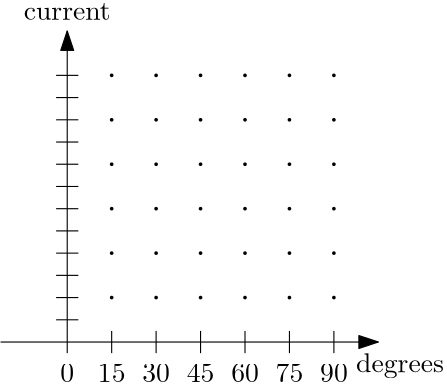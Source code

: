 <?xml version="1.0"?>
<!DOCTYPE ipe SYSTEM "ipe.dtd">
<ipe version="70218" creator="Ipe 7.2.24">
<info created="D:20230927211559" modified="D:20230927215618"/>
<ipestyle name="basic">
<symbol name="arrow/arc(spx)">
<path stroke="sym-stroke" fill="sym-stroke" pen="sym-pen">
0 0 m
-1 0.333 l
-1 -0.333 l
h
</path>
</symbol>
<symbol name="arrow/farc(spx)">
<path stroke="sym-stroke" fill="white" pen="sym-pen">
0 0 m
-1 0.333 l
-1 -0.333 l
h
</path>
</symbol>
<symbol name="arrow/ptarc(spx)">
<path stroke="sym-stroke" fill="sym-stroke" pen="sym-pen">
0 0 m
-1 0.333 l
-0.8 0 l
-1 -0.333 l
h
</path>
</symbol>
<symbol name="arrow/fptarc(spx)">
<path stroke="sym-stroke" fill="white" pen="sym-pen">
0 0 m
-1 0.333 l
-0.8 0 l
-1 -0.333 l
h
</path>
</symbol>
<symbol name="mark/circle(sx)" transformations="translations">
<path fill="sym-stroke">
0.6 0 0 0.6 0 0 e
0.4 0 0 0.4 0 0 e
</path>
</symbol>
<symbol name="mark/disk(sx)" transformations="translations">
<path fill="sym-stroke">
0.6 0 0 0.6 0 0 e
</path>
</symbol>
<symbol name="mark/fdisk(sfx)" transformations="translations">
<group>
<path fill="sym-fill">
0.5 0 0 0.5 0 0 e
</path>
<path fill="sym-stroke" fillrule="eofill">
0.6 0 0 0.6 0 0 e
0.4 0 0 0.4 0 0 e
</path>
</group>
</symbol>
<symbol name="mark/box(sx)" transformations="translations">
<path fill="sym-stroke" fillrule="eofill">
-0.6 -0.6 m
0.6 -0.6 l
0.6 0.6 l
-0.6 0.6 l
h
-0.4 -0.4 m
0.4 -0.4 l
0.4 0.4 l
-0.4 0.4 l
h
</path>
</symbol>
<symbol name="mark/square(sx)" transformations="translations">
<path fill="sym-stroke">
-0.6 -0.6 m
0.6 -0.6 l
0.6 0.6 l
-0.6 0.6 l
h
</path>
</symbol>
<symbol name="mark/fsquare(sfx)" transformations="translations">
<group>
<path fill="sym-fill">
-0.5 -0.5 m
0.5 -0.5 l
0.5 0.5 l
-0.5 0.5 l
h
</path>
<path fill="sym-stroke" fillrule="eofill">
-0.6 -0.6 m
0.6 -0.6 l
0.6 0.6 l
-0.6 0.6 l
h
-0.4 -0.4 m
0.4 -0.4 l
0.4 0.4 l
-0.4 0.4 l
h
</path>
</group>
</symbol>
<symbol name="mark/cross(sx)" transformations="translations">
<group>
<path fill="sym-stroke">
-0.43 -0.57 m
0.57 0.43 l
0.43 0.57 l
-0.57 -0.43 l
h
</path>
<path fill="sym-stroke">
-0.43 0.57 m
0.57 -0.43 l
0.43 -0.57 l
-0.57 0.43 l
h
</path>
</group>
</symbol>
<symbol name="arrow/fnormal(spx)">
<path stroke="sym-stroke" fill="white" pen="sym-pen">
0 0 m
-1 0.333 l
-1 -0.333 l
h
</path>
</symbol>
<symbol name="arrow/pointed(spx)">
<path stroke="sym-stroke" fill="sym-stroke" pen="sym-pen">
0 0 m
-1 0.333 l
-0.8 0 l
-1 -0.333 l
h
</path>
</symbol>
<symbol name="arrow/fpointed(spx)">
<path stroke="sym-stroke" fill="white" pen="sym-pen">
0 0 m
-1 0.333 l
-0.8 0 l
-1 -0.333 l
h
</path>
</symbol>
<symbol name="arrow/linear(spx)">
<path stroke="sym-stroke" pen="sym-pen">
-1 0.333 m
0 0 l
-1 -0.333 l
</path>
</symbol>
<symbol name="arrow/fdouble(spx)">
<path stroke="sym-stroke" fill="white" pen="sym-pen">
0 0 m
-1 0.333 l
-1 -0.333 l
h
-1 0 m
-2 0.333 l
-2 -0.333 l
h
</path>
</symbol>
<symbol name="arrow/double(spx)">
<path stroke="sym-stroke" fill="sym-stroke" pen="sym-pen">
0 0 m
-1 0.333 l
-1 -0.333 l
h
-1 0 m
-2 0.333 l
-2 -0.333 l
h
</path>
</symbol>
<symbol name="arrow/mid-normal(spx)">
<path stroke="sym-stroke" fill="sym-stroke" pen="sym-pen">
0.5 0 m
-0.5 0.333 l
-0.5 -0.333 l
h
</path>
</symbol>
<symbol name="arrow/mid-fnormal(spx)">
<path stroke="sym-stroke" fill="white" pen="sym-pen">
0.5 0 m
-0.5 0.333 l
-0.5 -0.333 l
h
</path>
</symbol>
<symbol name="arrow/mid-pointed(spx)">
<path stroke="sym-stroke" fill="sym-stroke" pen="sym-pen">
0.5 0 m
-0.5 0.333 l
-0.3 0 l
-0.5 -0.333 l
h
</path>
</symbol>
<symbol name="arrow/mid-fpointed(spx)">
<path stroke="sym-stroke" fill="white" pen="sym-pen">
0.5 0 m
-0.5 0.333 l
-0.3 0 l
-0.5 -0.333 l
h
</path>
</symbol>
<symbol name="arrow/mid-double(spx)">
<path stroke="sym-stroke" fill="sym-stroke" pen="sym-pen">
1 0 m
0 0.333 l
0 -0.333 l
h
0 0 m
-1 0.333 l
-1 -0.333 l
h
</path>
</symbol>
<symbol name="arrow/mid-fdouble(spx)">
<path stroke="sym-stroke" fill="white" pen="sym-pen">
1 0 m
0 0.333 l
0 -0.333 l
h
0 0 m
-1 0.333 l
-1 -0.333 l
h
</path>
</symbol>
<anglesize name="22.5 deg" value="22.5"/>
<anglesize name="30 deg" value="30"/>
<anglesize name="45 deg" value="45"/>
<anglesize name="60 deg" value="60"/>
<anglesize name="90 deg" value="90"/>
<arrowsize name="large" value="10"/>
<arrowsize name="small" value="5"/>
<arrowsize name="tiny" value="3"/>
<color name="blue" value="0 0 1"/>
<color name="brown" value="0.647 0.165 0.165"/>
<color name="darkblue" value="0 0 0.545"/>
<color name="darkcyan" value="0 0.545 0.545"/>
<color name="darkgray" value="0.663"/>
<color name="darkgreen" value="0 0.392 0"/>
<color name="darkmagenta" value="0.545 0 0.545"/>
<color name="darkorange" value="1 0.549 0"/>
<color name="darkred" value="0.545 0 0"/>
<color name="gold" value="1 0.843 0"/>
<color name="gray" value="0.745"/>
<color name="green" value="0 1 0"/>
<color name="lightblue" value="0.678 0.847 0.902"/>
<color name="lightcyan" value="0.878 1 1"/>
<color name="lightgray" value="0.827"/>
<color name="lightgreen" value="0.565 0.933 0.565"/>
<color name="lightyellow" value="1 1 0.878"/>
<color name="navy" value="0 0 0.502"/>
<color name="orange" value="1 0.647 0"/>
<color name="pink" value="1 0.753 0.796"/>
<color name="purple" value="0.627 0.125 0.941"/>
<color name="red" value="1 0 0"/>
<color name="seagreen" value="0.18 0.545 0.341"/>
<color name="turquoise" value="0.251 0.878 0.816"/>
<color name="violet" value="0.933 0.51 0.933"/>
<color name="yellow" value="1 1 0"/>
<dashstyle name="dash dot dotted" value="[4 2 1 2 1 2] 0"/>
<dashstyle name="dash dotted" value="[4 2 1 2] 0"/>
<dashstyle name="dashed" value="[4] 0"/>
<dashstyle name="dotted" value="[1 3] 0"/>
<gridsize name="10 pts (~3.5 mm)" value="10"/>
<gridsize name="14 pts (~5 mm)" value="14"/>
<gridsize name="16 pts (~6 mm)" value="16"/>
<gridsize name="20 pts (~7 mm)" value="20"/>
<gridsize name="28 pts (~10 mm)" value="28"/>
<gridsize name="32 pts (~12 mm)" value="32"/>
<gridsize name="4 pts" value="4"/>
<gridsize name="56 pts (~20 mm)" value="56"/>
<gridsize name="8 pts (~3 mm)" value="8"/>
<opacity name="10%" value="0.1"/>
<opacity name="30%" value="0.3"/>
<opacity name="50%" value="0.5"/>
<opacity name="75%" value="0.75"/>
<pen name="fat" value="1.2"/>
<pen name="heavier" value="0.8"/>
<pen name="ultrafat" value="2"/>
<symbolsize name="large" value="5"/>
<symbolsize name="small" value="2"/>
<symbolsize name="tiny" value="1.1"/>
<textsize name="Huge" value="\Huge"/>
<textsize name="LARGE" value="\LARGE"/>
<textsize name="Large" value="\Large"/>
<textsize name="footnote" value="\footnotesize"/>
<textsize name="huge" value="\huge"/>
<textsize name="large" value="\large"/>
<textsize name="small" value="\small"/>
<textsize name="tiny" value="\tiny"/>
<textstyle name="center" begin="\begin{center}" end="\end{center}"/>
<textstyle name="item" begin="\begin{itemize}\item{}" end="\end{itemize}"/>
<textstyle name="itemize" begin="\begin{itemize}" end="\end{itemize}"/>
<tiling name="falling" angle="-60" step="4" width="1"/>
<tiling name="rising" angle="30" step="4" width="1"/>
</ipestyle>
<page>
<layer name="alpha"/>
<view layers="alpha" active="alpha"/>
<path layer="alpha" stroke="black" arrow="normal/normal">
168 624 m
304 624 l
</path>
<path stroke="black">
208 628 m
208 620 l
</path>
<path stroke="black">
224 628 m
224 620 l
</path>
<path stroke="black">
240 628 m
240 620 l
</path>
<path stroke="black">
256 628 m
256 620 l
</path>
<path stroke="black">
272 628 m
272 620 l
</path>
<text transformations="translations" pos="208 616" stroke="black" type="label" width="9.963" height="6.42" depth="0" halign="center" valign="top" style="math">15</text>
<text matrix="1 0 0 1 16 0" transformations="translations" pos="208 616" stroke="black" type="label" width="9.963" height="6.42" depth="0" halign="center" valign="top" style="math">30</text>
<text matrix="1 0 0 1 32 0" transformations="translations" pos="208 616" stroke="black" type="label" width="9.963" height="6.42" depth="0" halign="center" valign="top" style="math">45</text>
<text matrix="1 0 0 1 48 0" transformations="translations" pos="208 616" stroke="black" type="label" width="9.963" height="6.42" depth="0" halign="center" valign="top" style="math">60</text>
<text matrix="1 0 0 1 64 0" transformations="translations" pos="208 616" stroke="black" type="label" width="9.963" height="6.42" depth="0" halign="center" valign="top" style="math">75</text>
<path matrix="1 0 0 1 16 0" stroke="black">
272 628 m
272 620 l
</path>
<text matrix="1 0 0 1 80 0" transformations="translations" pos="208 616" stroke="black" type="label" width="9.963" height="6.42" depth="0" halign="center" valign="top" style="math">90</text>
<text matrix="1 0 0 1 -8 0" transformations="translations" pos="304 620" stroke="black" type="label" width="31.631" height="6.926" depth="1.93" valign="top">degrees</text>
<path stroke="black">
188 640 m
196 640 l
</path>
<path stroke="black">
188 656 m
196 656 l
</path>
<path matrix="1 0 0 1 0 32" stroke="black">
188 640 m
196 640 l
</path>
<path matrix="1 0 0 1 0 32" stroke="black">
188 656 m
196 656 l
</path>
<path matrix="1 0 0 1 0 64" stroke="black">
188 640 m
196 640 l
</path>
<path matrix="1 0 0 1 0 64" stroke="black">
188 656 m
196 656 l
</path>
<path matrix="1 0 0 1 0 -8" stroke="black">
188 640 m
196 640 l
</path>
<path matrix="1 0 0 1 0 -8" stroke="black">
188 656 m
196 656 l
</path>
<path matrix="1 0 0 1 0 24" stroke="black">
188 640 m
196 640 l
</path>
<path matrix="1 0 0 1 0 24" stroke="black">
188 656 m
196 656 l
</path>
<path matrix="1 0 0 1 0 56" stroke="black">
188 640 m
196 640 l
</path>
<path matrix="1 0 0 1 0 56" stroke="black">
188 656 m
196 656 l
</path>
<path stroke="black" arrow="normal/normal">
192 620 m
192 736 l
</path>
<use matrix="1 0 0 1 -4 -48" name="mark/disk(sx)" pos="212 688" size="tiny" stroke="black"/>
<use matrix="1 0 0 1 -4 -32" name="mark/disk(sx)" pos="212 688" size="tiny" stroke="black"/>
<use matrix="1 0 0 1 -4 -16" name="mark/disk(sx)" pos="212 688" size="tiny" stroke="black"/>
<use matrix="1 0 0 1 -4 0" name="mark/disk(sx)" pos="212 688" size="tiny" stroke="black"/>
<use matrix="1 0 0 1 -4 16" name="mark/disk(sx)" pos="212 688" size="tiny" stroke="black"/>
<use matrix="1 0 0 1 -4 32" name="mark/disk(sx)" pos="212 688" size="tiny" stroke="black"/>
<use matrix="1 0 0 1 12 -48" name="mark/disk(sx)" pos="212 688" size="tiny" stroke="black"/>
<use matrix="1 0 0 1 12 -32" name="mark/disk(sx)" pos="212 688" size="tiny" stroke="black"/>
<use matrix="1 0 0 1 12 -16" name="mark/disk(sx)" pos="212 688" size="tiny" stroke="black"/>
<use matrix="1 0 0 1 12 0" name="mark/disk(sx)" pos="212 688" size="tiny" stroke="black"/>
<use matrix="1 0 0 1 12 16" name="mark/disk(sx)" pos="212 688" size="tiny" stroke="black"/>
<use matrix="1 0 0 1 12 32" name="mark/disk(sx)" pos="212 688" size="tiny" stroke="black"/>
<use matrix="1 0 0 1 28 -48" name="mark/disk(sx)" pos="212 688" size="tiny" stroke="black"/>
<use matrix="1 0 0 1 28 -32" name="mark/disk(sx)" pos="212 688" size="tiny" stroke="black"/>
<use matrix="1 0 0 1 28 -16" name="mark/disk(sx)" pos="212 688" size="tiny" stroke="black"/>
<use matrix="1 0 0 1 28 0" name="mark/disk(sx)" pos="212 688" size="tiny" stroke="black"/>
<use matrix="1 0 0 1 28 16" name="mark/disk(sx)" pos="212 688" size="tiny" stroke="black"/>
<use matrix="1 0 0 1 28 32" name="mark/disk(sx)" pos="212 688" size="tiny" stroke="black"/>
<use matrix="1 0 0 1 44 -48" name="mark/disk(sx)" pos="212 688" size="tiny" stroke="black"/>
<use matrix="1 0 0 1 44 -32" name="mark/disk(sx)" pos="212 688" size="tiny" stroke="black"/>
<use matrix="1 0 0 1 44 -16" name="mark/disk(sx)" pos="212 688" size="tiny" stroke="black"/>
<use matrix="1 0 0 1 44 0" name="mark/disk(sx)" pos="212 688" size="tiny" stroke="black"/>
<use matrix="1 0 0 1 44 16" name="mark/disk(sx)" pos="212 688" size="tiny" stroke="black"/>
<use matrix="1 0 0 1 44 32" name="mark/disk(sx)" pos="212 688" size="tiny" stroke="black"/>
<use matrix="1 0 0 1 60 -48" name="mark/disk(sx)" pos="212 688" size="tiny" stroke="black"/>
<use matrix="1 0 0 1 60 -32" name="mark/disk(sx)" pos="212 688" size="tiny" stroke="black"/>
<use matrix="1 0 0 1 60 -16" name="mark/disk(sx)" pos="212 688" size="tiny" stroke="black"/>
<use matrix="1 0 0 1 60 0" name="mark/disk(sx)" pos="212 688" size="tiny" stroke="black"/>
<use matrix="1 0 0 1 60 16" name="mark/disk(sx)" pos="212 688" size="tiny" stroke="black"/>
<use matrix="1 0 0 1 60 32" name="mark/disk(sx)" pos="212 688" size="tiny" stroke="black"/>
<use matrix="1 0 0 1 76 -48" name="mark/disk(sx)" pos="212 688" size="tiny" stroke="black"/>
<use matrix="1 0 0 1 76 -32" name="mark/disk(sx)" pos="212 688" size="tiny" stroke="black"/>
<use matrix="1 0 0 1 76 -16" name="mark/disk(sx)" pos="212 688" size="tiny" stroke="black"/>
<use matrix="1 0 0 1 76 0" name="mark/disk(sx)" pos="212 688" size="tiny" stroke="black"/>
<use matrix="1 0 0 1 76 16" name="mark/disk(sx)" pos="212 688" size="tiny" stroke="black"/>
<use matrix="1 0 0 1 76 32" name="mark/disk(sx)" pos="212 688" size="tiny" stroke="black"/>
<text matrix="1 0 0 1 -4 4" transformations="translations" pos="196 736" stroke="black" type="label" width="31.327" height="6.128" depth="0" halign="center" valign="baseline">current</text>
<text matrix="1 0 0 1 -16 0" transformations="translations" pos="208 616" stroke="black" type="label" width="4.981" height="6.42" depth="0" halign="center" valign="top" style="math">0</text>
</page>
</ipe>

